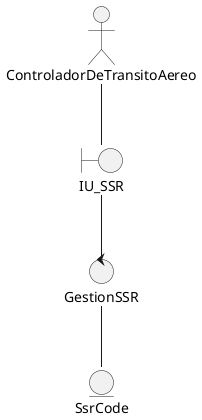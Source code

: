 @startuml RealizacionCasoUsoSSR
actor ControladorDeTransitoAereo
boundary IU_SSR
control GestionSSR
entity SsrCode

ControladorDeTransitoAereo -- IU_SSR
IU_SSR -- GestionSSR
GestionSSR -- SsrCode
@enduml
